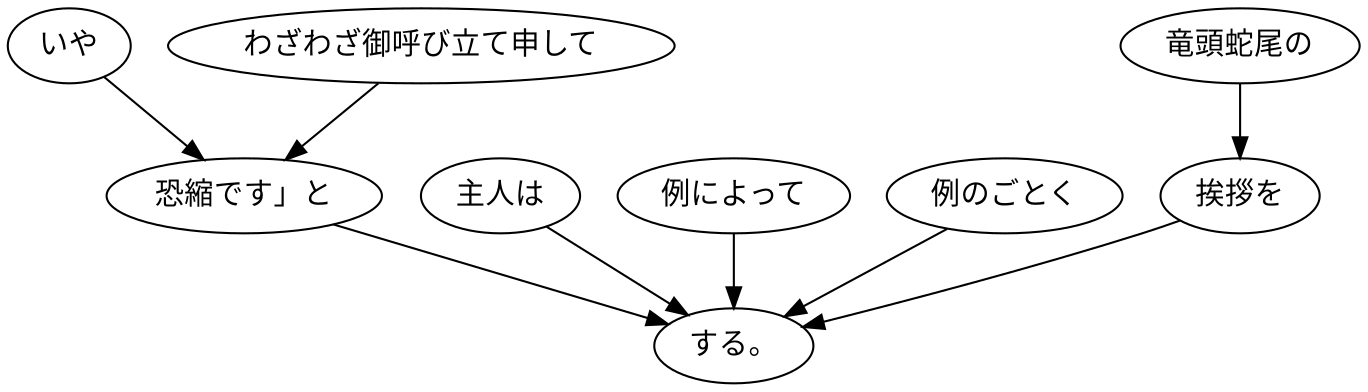 digraph graph5201 {
	node0 [label="いや"];
	node1 [label="わざわざ御呼び立て申して"];
	node2 [label="恐縮です」と"];
	node3 [label="主人は"];
	node4 [label="例によって"];
	node5 [label="例のごとく"];
	node6 [label="竜頭蛇尾の"];
	node7 [label="挨拶を"];
	node8 [label="する。"];
	node0 -> node2;
	node1 -> node2;
	node2 -> node8;
	node3 -> node8;
	node4 -> node8;
	node5 -> node8;
	node6 -> node7;
	node7 -> node8;
}
